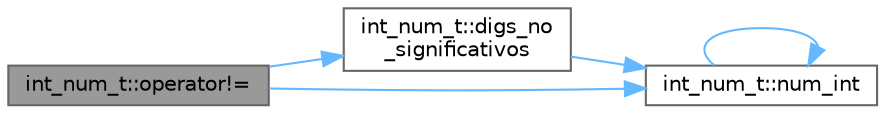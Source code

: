 digraph "int_num_t::operator!="
{
 // INTERACTIVE_SVG=YES
 // LATEX_PDF_SIZE
  bgcolor="transparent";
  edge [fontname=Helvetica,fontsize=10,labelfontname=Helvetica,labelfontsize=10];
  node [fontname=Helvetica,fontsize=10,shape=box,height=0.2,width=0.4];
  rankdir="LR";
  Node1 [label="int_num_t::operator!=",height=0.2,width=0.4,color="gray40", fillcolor="grey60", style="filled", fontcolor="black",tooltip=" "];
  Node1 -> Node2 [color="steelblue1",style="solid"];
  Node2 [label="int_num_t::digs_no\l_significativos",height=0.2,width=0.4,color="grey40", fillcolor="white", style="filled",URL="$structint__num__t.html#a55203f0d36573721c63de3837f8d416e",tooltip=" "];
  Node2 -> Node3 [color="steelblue1",style="solid"];
  Node3 [label="int_num_t::num_int",height=0.2,width=0.4,color="grey40", fillcolor="white", style="filled",URL="$structint__num__t.html#ae209e7a115353db1633459a602d24e0b",tooltip=" "];
  Node3 -> Node3 [color="steelblue1",style="solid"];
  Node1 -> Node3 [color="steelblue1",style="solid"];
}
